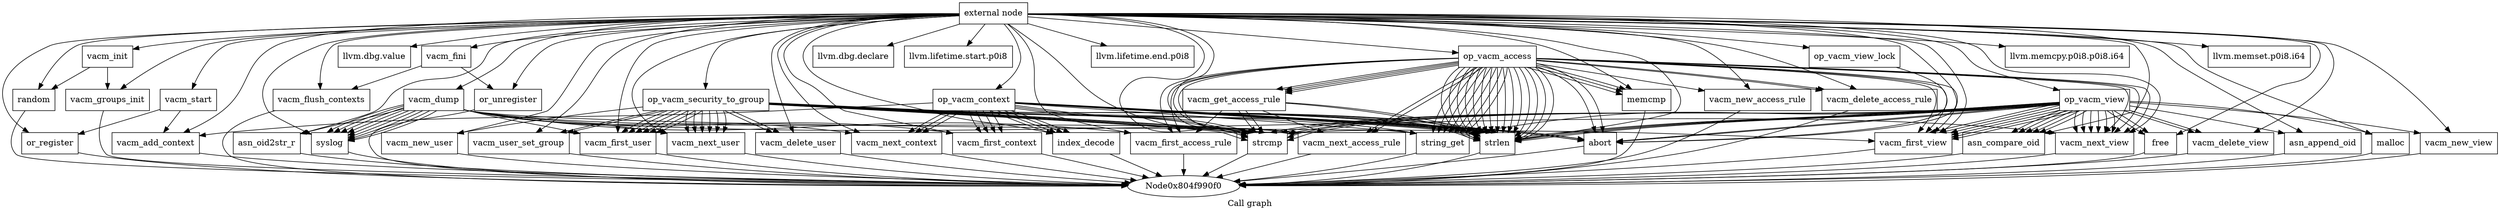 digraph "Call graph" {
	label="Call graph";

	Node0x804f990c0 [shape=record,label="{external node}"];
	Node0x804f990c0 -> Node0x804f99150;
	Node0x804f990c0 -> Node0x804f99270;
	Node0x804f990c0 -> Node0x804f99390;
	Node0x804f990c0 -> Node0x804f997b0;
	Node0x804f990c0 -> Node0x804f99810;
	Node0x804f990c0 -> Node0x804f99870;
	Node0x804f990c0 -> Node0x804f993f0;
	Node0x804f990c0 -> Node0x804f99450;
	Node0x804f990c0 -> Node0x804f998d0;
	Node0x804f990c0 -> Node0x804f994b0;
	Node0x804f990c0 -> Node0x804f99510;
	Node0x804f990c0 -> Node0x804f99570;
	Node0x804f990c0 -> Node0x804f995d0;
	Node0x804f990c0 -> Node0x804f99630;
	Node0x804f990c0 -> Node0x804f99690;
	Node0x804f990c0 -> Node0x804f996f0;
	Node0x804f990c0 -> Node0x804f99750;
	Node0x804f990c0 -> Node0x804f992d0;
	Node0x804f990c0 -> Node0x804f99330;
	Node0x804f990c0 -> Node0x804f991b0;
	Node0x804f990c0 -> Node0x804f99210;
	Node0x804f990c0 -> Node0x804f99930;
	Node0x804f990c0 -> Node0x804f99b70;
	Node0x804f990c0 -> Node0x804f99bd0;
	Node0x804f990c0 -> Node0x804f99990;
	Node0x804f990c0 -> Node0x804f999f0;
	Node0x804f990c0 -> Node0x804f99a50;
	Node0x804f990c0 -> Node0x804f99c30;
	Node0x804f990c0 -> Node0x804f99ab0;
	Node0x804f990c0 -> Node0x804f99b10;
	Node0x804f990c0 -> Node0x804f99c90;
	Node0x804f990c0 -> Node0x804f99cf0;
	Node0x804f990c0 -> Node0x804f99d50;
	Node0x804f990c0 -> Node0x804f99db0;
	Node0x804f990c0 -> Node0x804f99e10;
	Node0x804f990c0 -> Node0x804f99ed0;
	Node0x804f990c0 -> Node0x804f99f30;
	Node0x804f990c0 -> Node0x804f99f90;
	Node0x804f990c0 -> Node0x804f99ff0;
	Node0x804f990c0 -> Node0x804f9a050;
	Node0x804f990c0 -> Node0x804f9a2f0;
	Node0x804f990c0 -> Node0x804f9a0b0;
	Node0x804f990c0 -> Node0x804f9a110;
	Node0x804f990c0 -> Node0x804f9a170;
	Node0x804f990c0 -> Node0x804f9a350;
	Node0x804f990c0 -> Node0x804f9a1d0;
	Node0x804f990c0 -> Node0x804f9a230;
	Node0x804f990c0 -> Node0x804f9a290;
	Node0x804f99150 [shape=record,label="{vacm_init}"];
	Node0x804f99150 -> Node0x804f991b0;
	Node0x804f99150 -> Node0x804f99210;
	Node0x804f99270 [shape=record,label="{vacm_fini}"];
	Node0x804f99270 -> Node0x804f992d0;
	Node0x804f99270 -> Node0x804f99330;
	Node0x804f99390 [shape=record,label="{vacm_dump}"];
	Node0x804f99390 -> Node0x804f993f0;
	Node0x804f99390 -> Node0x804f993f0;
	Node0x804f99390 -> Node0x804f99450;
	Node0x804f99390 -> Node0x804f993f0;
	Node0x804f99390 -> Node0x804f994b0;
	Node0x804f99390 -> Node0x804f993f0;
	Node0x804f99390 -> Node0x804f99510;
	Node0x804f99390 -> Node0x804f993f0;
	Node0x804f99390 -> Node0x804f99570;
	Node0x804f99390 -> Node0x804f993f0;
	Node0x804f99390 -> Node0x804f995d0;
	Node0x804f99390 -> Node0x804f993f0;
	Node0x804f99390 -> Node0x804f99630;
	Node0x804f99390 -> Node0x804f993f0;
	Node0x804f99390 -> Node0x804f99690;
	Node0x804f99390 -> Node0x804f996f0;
	Node0x804f99390 -> Node0x804f993f0;
	Node0x804f99390 -> Node0x804f99750;
	Node0x804f997b0 [shape=record,label="{vacm_start}"];
	Node0x804f997b0 -> Node0x804f99810;
	Node0x804f997b0 -> Node0x804f99870;
	Node0x804f99810 [shape=record,label="{or_register}"];
	Node0x804f99810 -> Node0x804f990f0;
	Node0x804f99870 [shape=record,label="{vacm_add_context}"];
	Node0x804f99870 -> Node0x804f990f0;
	Node0x804f993f0 [shape=record,label="{syslog}"];
	Node0x804f993f0 -> Node0x804f990f0;
	Node0x804f99450 [shape=record,label="{vacm_first_context}"];
	Node0x804f99450 -> Node0x804f990f0;
	Node0x804f998d0 [shape=record,label="{llvm.dbg.value}"];
	Node0x804f994b0 [shape=record,label="{vacm_next_context}"];
	Node0x804f994b0 -> Node0x804f990f0;
	Node0x804f99510 [shape=record,label="{vacm_first_user}"];
	Node0x804f99510 -> Node0x804f990f0;
	Node0x804f99570 [shape=record,label="{vacm_next_user}"];
	Node0x804f99570 -> Node0x804f990f0;
	Node0x804f995d0 [shape=record,label="{vacm_first_access_rule}"];
	Node0x804f995d0 -> Node0x804f990f0;
	Node0x804f99630 [shape=record,label="{vacm_next_access_rule}"];
	Node0x804f99630 -> Node0x804f990f0;
	Node0x804f99690 [shape=record,label="{vacm_first_view}"];
	Node0x804f99690 -> Node0x804f990f0;
	Node0x804f996f0 [shape=record,label="{asn_oid2str_r}"];
	Node0x804f996f0 -> Node0x804f990f0;
	Node0x804f99750 [shape=record,label="{vacm_next_view}"];
	Node0x804f99750 -> Node0x804f990f0;
	Node0x804f992d0 [shape=record,label="{vacm_flush_contexts}"];
	Node0x804f992d0 -> Node0x804f990f0;
	Node0x804f99330 [shape=record,label="{or_unregister}"];
	Node0x804f99330 -> Node0x804f990f0;
	Node0x804f991b0 [shape=record,label="{random}"];
	Node0x804f991b0 -> Node0x804f990f0;
	Node0x804f99210 [shape=record,label="{vacm_groups_init}"];
	Node0x804f99210 -> Node0x804f990f0;
	Node0x804f99930 [shape=record,label="{op_vacm_context}"];
	Node0x804f99930 -> Node0x804f99990;
	Node0x804f99930 -> Node0x804f999f0;
	Node0x804f99930 -> Node0x804f99450;
	Node0x804f99930 -> Node0x804f99a50;
	Node0x804f99930 -> Node0x804f994b0;
	Node0x804f99930 -> Node0x804f99450;
	Node0x804f99930 -> Node0x804f999f0;
	Node0x804f99930 -> Node0x804f99450;
	Node0x804f99930 -> Node0x804f99a50;
	Node0x804f99930 -> Node0x804f994b0;
	Node0x804f99930 -> Node0x804f99ab0;
	Node0x804f99930 -> Node0x804f99ab0;
	Node0x804f99930 -> Node0x804f99ab0;
	Node0x804f99930 -> Node0x804f99ab0;
	Node0x804f99930 -> Node0x804f999f0;
	Node0x804f99930 -> Node0x804f99450;
	Node0x804f99930 -> Node0x804f99a50;
	Node0x804f99930 -> Node0x804f994b0;
	Node0x804f99930 -> Node0x804f999f0;
	Node0x804f99930 -> Node0x804f99870;
	Node0x804f99930 -> Node0x804f99990;
	Node0x804f99930 -> Node0x804f99b10;
	Node0x804f99b70 [shape=record,label="{llvm.dbg.declare}"];
	Node0x804f99bd0 [shape=record,label="{llvm.lifetime.start.p0i8}"];
	Node0x804f99990 [shape=record,label="{abort}"];
	Node0x804f99990 -> Node0x804f990f0;
	Node0x804f999f0 [shape=record,label="{index_decode}"];
	Node0x804f999f0 -> Node0x804f990f0;
	Node0x804f99a50 [shape=record,label="{strcmp}"];
	Node0x804f99a50 -> Node0x804f990f0;
	Node0x804f99c30 [shape=record,label="{llvm.lifetime.end.p0i8}"];
	Node0x804f99ab0 [shape=record,label="{strlen}"];
	Node0x804f99ab0 -> Node0x804f990f0;
	Node0x804f99b10 [shape=record,label="{string_get}"];
	Node0x804f99b10 -> Node0x804f990f0;
	Node0x804f99c90 [shape=record,label="{op_vacm_security_to_group}"];
	Node0x804f99c90 -> Node0x804f99510;
	Node0x804f99c90 -> Node0x804f99a50;
	Node0x804f99c90 -> Node0x804f99570;
	Node0x804f99c90 -> Node0x804f99510;
	Node0x804f99c90 -> Node0x804f99510;
	Node0x804f99c90 -> Node0x804f99a50;
	Node0x804f99c90 -> Node0x804f99570;
	Node0x804f99c90 -> Node0x804f99570;
	Node0x804f99c90 -> Node0x804f99ab0;
	Node0x804f99c90 -> Node0x804f99ab0;
	Node0x804f99c90 -> Node0x804f99ab0;
	Node0x804f99c90 -> Node0x804f99ab0;
	Node0x804f99c90 -> Node0x804f99510;
	Node0x804f99c90 -> Node0x804f99a50;
	Node0x804f99c90 -> Node0x804f99570;
	Node0x804f99c90 -> Node0x804f99ab0;
	Node0x804f99c90 -> Node0x804f99cf0;
	Node0x804f99c90 -> Node0x804f99d50;
	Node0x804f99c90 -> Node0x804f99510;
	Node0x804f99c90 -> Node0x804f99a50;
	Node0x804f99c90 -> Node0x804f99570;
	Node0x804f99c90 -> Node0x804f99db0;
	Node0x804f99c90 -> Node0x804f99510;
	Node0x804f99c90 -> Node0x804f99a50;
	Node0x804f99c90 -> Node0x804f99570;
	Node0x804f99c90 -> Node0x804f99cf0;
	Node0x804f99c90 -> Node0x804f99db0;
	Node0x804f99c90 -> Node0x804f99990;
	Node0x804f99c90 -> Node0x804f99b10;
	Node0x804f99c90 -> Node0x804f99990;
	Node0x804f99cf0 [shape=record,label="{vacm_user_set_group}"];
	Node0x804f99cf0 -> Node0x804f990f0;
	Node0x804f99d50 [shape=record,label="{vacm_new_user}"];
	Node0x804f99d50 -> Node0x804f990f0;
	Node0x804f99db0 [shape=record,label="{vacm_delete_user}"];
	Node0x804f99db0 -> Node0x804f990f0;
	Node0x804f99e10 [shape=record,label="{op_vacm_access}"];
	Node0x804f99e10 -> Node0x804f99e70;
	Node0x804f99e10 -> Node0x804f995d0;
	Node0x804f99e10 -> Node0x804f99ab0;
	Node0x804f99e10 -> Node0x804f99ab0;
	Node0x804f99e10 -> Node0x804f995d0;
	Node0x804f99e10 -> Node0x804f99a50;
	Node0x804f99e10 -> Node0x804f99a50;
	Node0x804f99e10 -> Node0x804f99630;
	Node0x804f99e10 -> Node0x804f99630;
	Node0x804f99e10 -> Node0x804f99ab0;
	Node0x804f99e10 -> Node0x804f99ab0;
	Node0x804f99e10 -> Node0x804f99ab0;
	Node0x804f99e10 -> Node0x804f99ab0;
	Node0x804f99e10 -> Node0x804f99ab0;
	Node0x804f99e10 -> Node0x804f99ab0;
	Node0x804f99e10 -> Node0x804f99ab0;
	Node0x804f99e10 -> Node0x804f99ab0;
	Node0x804f99e10 -> Node0x804f99e70;
	Node0x804f99e10 -> Node0x804f99690;
	Node0x804f99e10 -> Node0x804f99ab0;
	Node0x804f99e10 -> Node0x804f99ed0;
	Node0x804f99e10 -> Node0x804f99750;
	Node0x804f99e10 -> Node0x804f99690;
	Node0x804f99e10 -> Node0x804f99ab0;
	Node0x804f99e10 -> Node0x804f99ed0;
	Node0x804f99e10 -> Node0x804f99750;
	Node0x804f99e10 -> Node0x804f99690;
	Node0x804f99e10 -> Node0x804f99ab0;
	Node0x804f99e10 -> Node0x804f99ed0;
	Node0x804f99e10 -> Node0x804f99750;
	Node0x804f99e10 -> Node0x804f99ab0;
	Node0x804f99e10 -> Node0x804f99ab0;
	Node0x804f99e10 -> Node0x804f99f30;
	Node0x804f99e10 -> Node0x804f99e70;
	Node0x804f99e10 -> Node0x804f99f90;
	Node0x804f99e10 -> Node0x804f99e70;
	Node0x804f99e10 -> Node0x804f99f90;
	Node0x804f99e10 -> Node0x804f99990;
	Node0x804f99e10 -> Node0x804f99b10;
	Node0x804f99e10 -> Node0x804f99b10;
	Node0x804f99e10 -> Node0x804f99b10;
	Node0x804f99e10 -> Node0x804f99b10;
	Node0x804f99e10 -> Node0x804f99b10;
	Node0x804f99e10 -> Node0x804f99b10;
	Node0x804f99e10 -> Node0x804f99b10;
	Node0x804f99e10 -> Node0x804f99990;
	Node0x804f99e70 [shape=record,label="{vacm_get_access_rule}"];
	Node0x804f99e70 -> Node0x804f99ab0;
	Node0x804f99e70 -> Node0x804f99ab0;
	Node0x804f99e70 -> Node0x804f995d0;
	Node0x804f99e70 -> Node0x804f99a50;
	Node0x804f99e70 -> Node0x804f99a50;
	Node0x804f99e70 -> Node0x804f99630;
	Node0x804f99ed0 [shape=record,label="{memcmp}"];
	Node0x804f99ed0 -> Node0x804f990f0;
	Node0x804f99f30 [shape=record,label="{vacm_new_access_rule}"];
	Node0x804f99f30 -> Node0x804f990f0;
	Node0x804f99f90 [shape=record,label="{vacm_delete_access_rule}"];
	Node0x804f99f90 -> Node0x804f990f0;
	Node0x804f99ff0 [shape=record,label="{op_vacm_view_lock}"];
	Node0x804f99ff0 -> Node0x804f99990;
	Node0x804f9a050 [shape=record,label="{op_vacm_view}"];
	Node0x804f9a050 -> Node0x804f99690;
	Node0x804f9a050 -> Node0x804f99a50;
	Node0x804f9a050 -> Node0x804f9a0b0;
	Node0x804f9a050 -> Node0x804f99750;
	Node0x804f9a050 -> Node0x804f99690;
	Node0x804f9a050 -> Node0x804f99690;
	Node0x804f9a050 -> Node0x804f99a50;
	Node0x804f9a050 -> Node0x804f9a0b0;
	Node0x804f9a050 -> Node0x804f99750;
	Node0x804f9a050 -> Node0x804f99750;
	Node0x804f9a050 -> Node0x804f99ab0;
	Node0x804f9a050 -> Node0x804f99ab0;
	Node0x804f9a050 -> Node0x804f99ab0;
	Node0x804f9a050 -> Node0x804f99ab0;
	Node0x804f9a050 -> Node0x804f9a110;
	Node0x804f9a050 -> Node0x804f99690;
	Node0x804f9a050 -> Node0x804f99a50;
	Node0x804f9a050 -> Node0x804f9a0b0;
	Node0x804f9a050 -> Node0x804f99750;
	Node0x804f9a050 -> Node0x804f9a170;
	Node0x804f9a050 -> Node0x804f9a1d0;
	Node0x804f9a050 -> Node0x804f9a230;
	Node0x804f9a050 -> Node0x804f99690;
	Node0x804f9a050 -> Node0x804f99a50;
	Node0x804f9a050 -> Node0x804f9a0b0;
	Node0x804f9a050 -> Node0x804f99750;
	Node0x804f9a050 -> Node0x804f9a290;
	Node0x804f9a050 -> Node0x804f99690;
	Node0x804f9a050 -> Node0x804f99a50;
	Node0x804f9a050 -> Node0x804f9a0b0;
	Node0x804f9a050 -> Node0x804f99750;
	Node0x804f9a050 -> Node0x804f9a230;
	Node0x804f9a050 -> Node0x804f9a290;
	Node0x804f9a050 -> Node0x804f99990;
	Node0x804f9a050 -> Node0x804f99b10;
	Node0x804f9a050 -> Node0x804f99990;
	Node0x804f9a2f0 [shape=record,label="{llvm.memcpy.p0i8.p0i8.i64}"];
	Node0x804f9a0b0 [shape=record,label="{asn_compare_oid}"];
	Node0x804f9a0b0 -> Node0x804f990f0;
	Node0x804f9a110 [shape=record,label="{asn_append_oid}"];
	Node0x804f9a110 -> Node0x804f990f0;
	Node0x804f9a170 [shape=record,label="{malloc}"];
	Node0x804f9a170 -> Node0x804f990f0;
	Node0x804f9a350 [shape=record,label="{llvm.memset.p0i8.i64}"];
	Node0x804f9a1d0 [shape=record,label="{vacm_new_view}"];
	Node0x804f9a1d0 -> Node0x804f990f0;
	Node0x804f9a230 [shape=record,label="{free}"];
	Node0x804f9a230 -> Node0x804f990f0;
	Node0x804f9a290 [shape=record,label="{vacm_delete_view}"];
	Node0x804f9a290 -> Node0x804f990f0;
}
